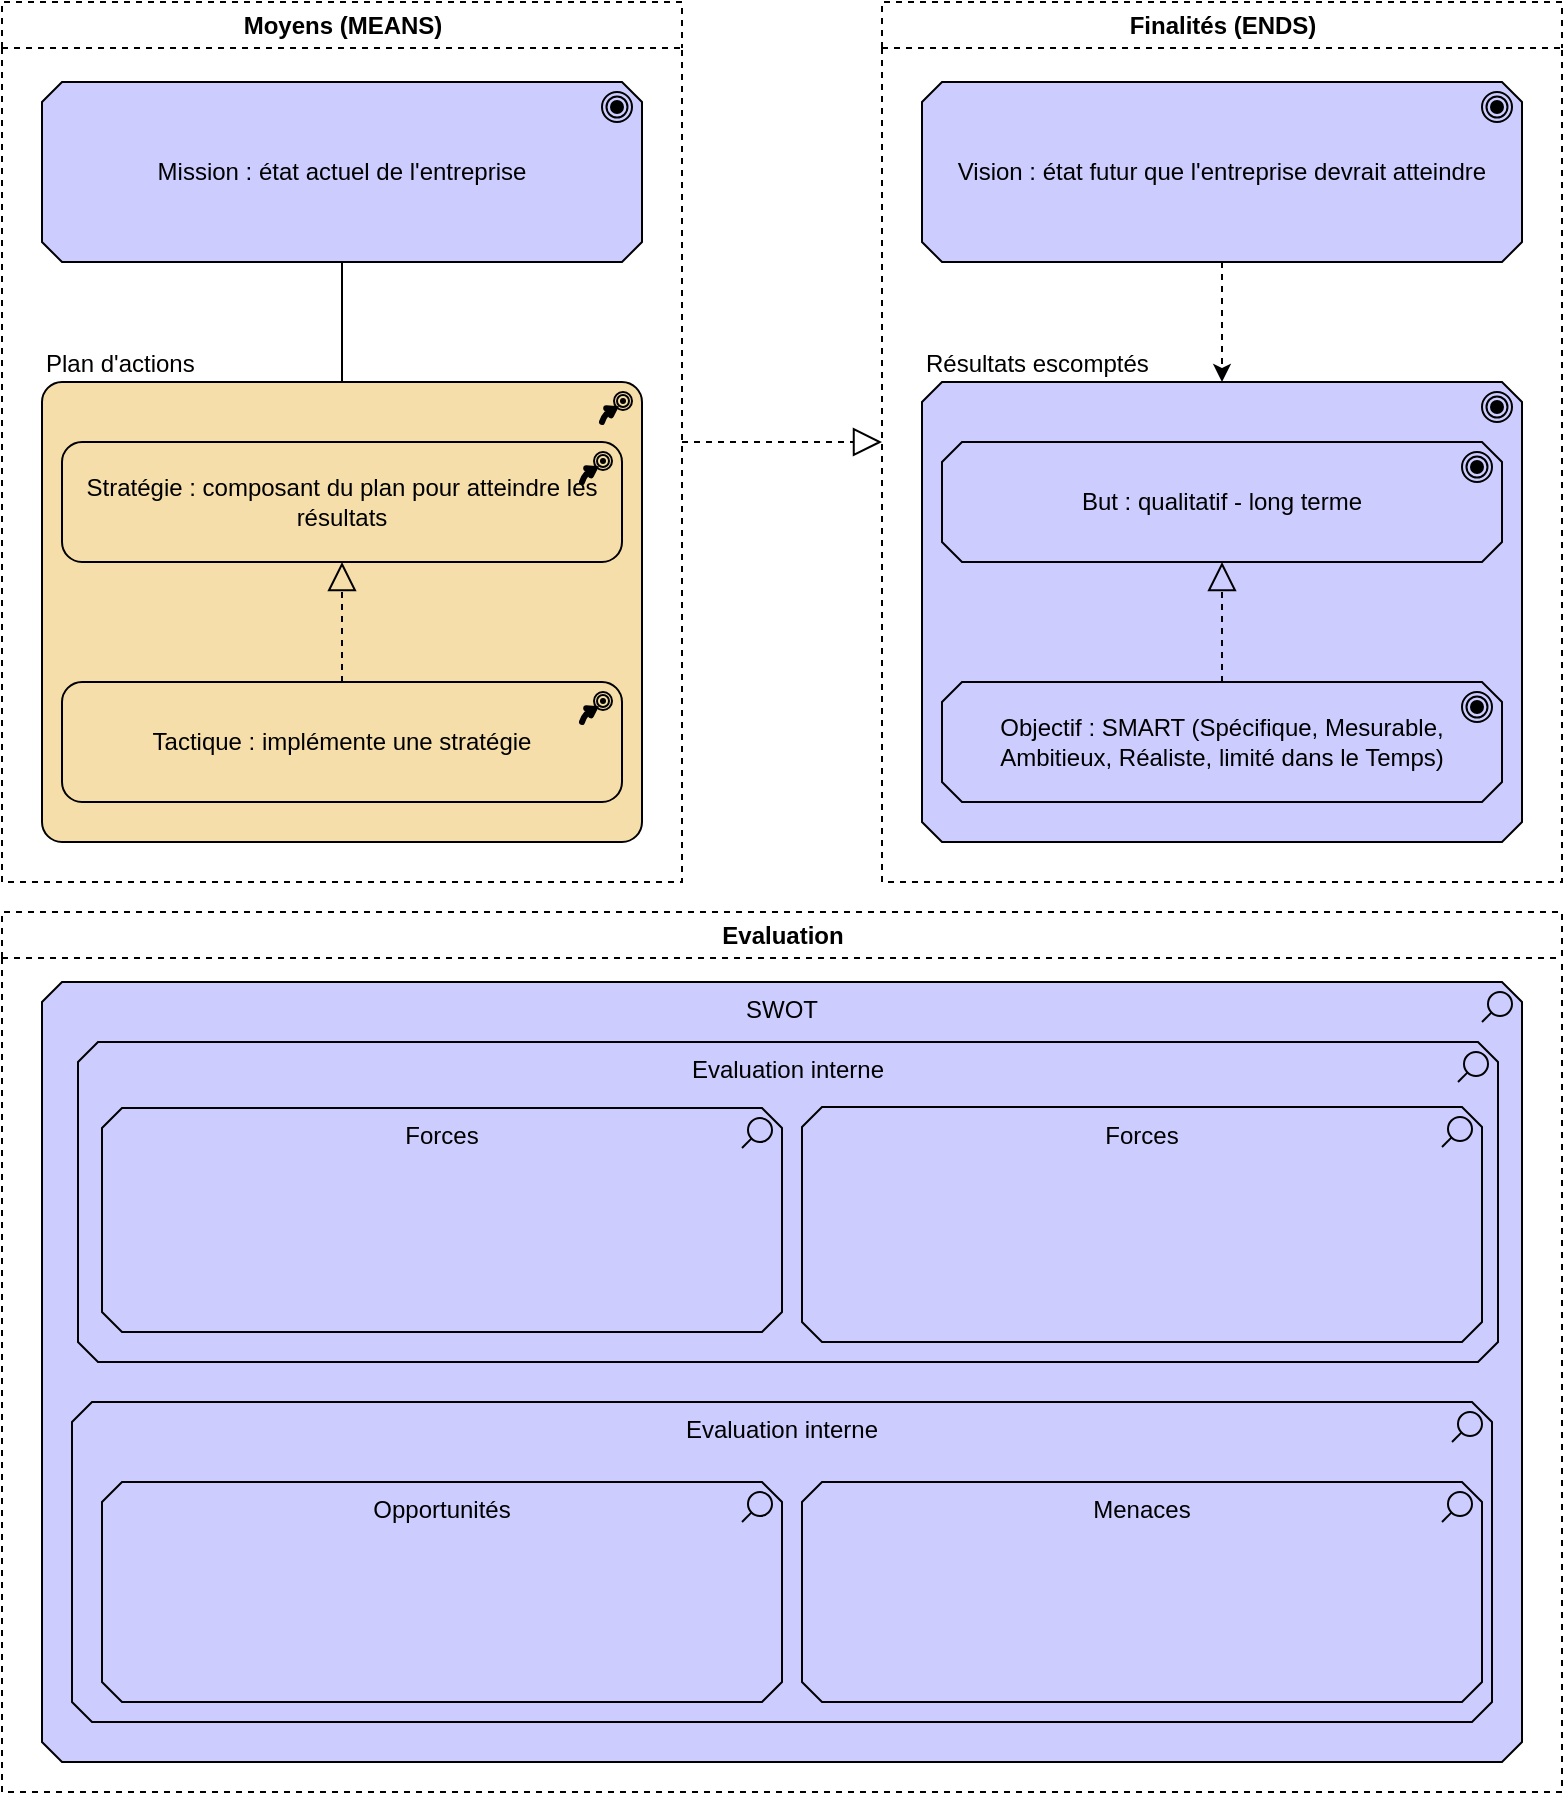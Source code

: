 <mxfile version="23.1.4" type="device">
  <diagram id="vyUpJP2zABHBVocjdXkO" name="Page-1">
    <mxGraphModel dx="933" dy="1248" grid="1" gridSize="10" guides="1" tooltips="1" connect="1" arrows="1" fold="1" page="1" pageScale="1" pageWidth="827" pageHeight="1169" math="0" shadow="0">
      <root>
        <mxCell id="0" />
        <mxCell id="1" parent="0" />
        <mxCell id="4-pv9mD09-mEgDfZBc4K-11" value="Finalités (ENDS)" style="swimlane;html=1;dashed=1;" parent="1" vertex="1">
          <mxGeometry x="460" y="20" width="340" height="440" as="geometry" />
        </mxCell>
        <mxCell id="4-pv9mD09-mEgDfZBc4K-14" style="edgeStyle=orthogonalEdgeStyle;rounded=0;orthogonalLoop=1;jettySize=auto;html=1;entryX=0.5;entryY=0;entryDx=0;entryDy=0;entryPerimeter=0;endArrow=classic;endFill=1;startArrow=none;startFill=0;dashed=1;" parent="4-pv9mD09-mEgDfZBc4K-11" source="4-pv9mD09-mEgDfZBc4K-12" target="4-pv9mD09-mEgDfZBc4K-13" edge="1">
          <mxGeometry relative="1" as="geometry" />
        </mxCell>
        <mxCell id="4-pv9mD09-mEgDfZBc4K-12" value="Vision : état futur que l&#39;entreprise devrait atteindre" style="html=1;outlineConnect=0;whiteSpace=wrap;fillColor=#CCCCFF;shape=mxgraph.archimate3.application;appType=goal;archiType=oct;" parent="4-pv9mD09-mEgDfZBc4K-11" vertex="1">
          <mxGeometry x="20" y="40" width="300" height="90" as="geometry" />
        </mxCell>
        <mxCell id="4-pv9mD09-mEgDfZBc4K-13" value="Résultats escomptés" style="html=1;outlineConnect=0;whiteSpace=wrap;fillColor=#CCCCFF;shape=mxgraph.archimate3.application;appType=goal;archiType=oct;labelPosition=center;verticalLabelPosition=top;align=left;verticalAlign=bottom;" parent="4-pv9mD09-mEgDfZBc4K-11" vertex="1">
          <mxGeometry x="20" y="190" width="300" height="230" as="geometry" />
        </mxCell>
        <mxCell id="4-pv9mD09-mEgDfZBc4K-15" value="But : qualitatif - long terme" style="html=1;outlineConnect=0;whiteSpace=wrap;fillColor=#CCCCFF;shape=mxgraph.archimate3.application;appType=goal;archiType=oct;" parent="4-pv9mD09-mEgDfZBc4K-11" vertex="1">
          <mxGeometry x="30" y="220" width="280" height="60" as="geometry" />
        </mxCell>
        <mxCell id="4-pv9mD09-mEgDfZBc4K-16" value="Objectif : SMART (Spécifique, Mesurable, Ambitieux, Réaliste, limité dans le Temps)" style="html=1;outlineConnect=0;whiteSpace=wrap;fillColor=#CCCCFF;shape=mxgraph.archimate3.application;appType=goal;archiType=oct;" parent="4-pv9mD09-mEgDfZBc4K-11" vertex="1">
          <mxGeometry x="30" y="340" width="280" height="60" as="geometry" />
        </mxCell>
        <mxCell id="4-pv9mD09-mEgDfZBc4K-19" value="" style="endArrow=block;dashed=1;endFill=0;endSize=12;html=1;rounded=0;entryX=0.5;entryY=1;entryDx=0;entryDy=0;entryPerimeter=0;" parent="4-pv9mD09-mEgDfZBc4K-11" source="4-pv9mD09-mEgDfZBc4K-16" target="4-pv9mD09-mEgDfZBc4K-15" edge="1">
          <mxGeometry width="160" relative="1" as="geometry">
            <mxPoint x="-200" y="350" as="sourcePoint" />
            <mxPoint x="-200" y="290" as="targetPoint" />
          </mxGeometry>
        </mxCell>
        <mxCell id="4-pv9mD09-mEgDfZBc4K-10" style="edgeStyle=orthogonalEdgeStyle;rounded=0;orthogonalLoop=1;jettySize=auto;html=1;entryX=0.5;entryY=1;entryDx=0;entryDy=0;entryPerimeter=0;endArrow=none;endFill=0;" parent="1" source="4-pv9mD09-mEgDfZBc4K-3" target="4-pv9mD09-mEgDfZBc4K-9" edge="1">
          <mxGeometry relative="1" as="geometry" />
        </mxCell>
        <mxCell id="4-pv9mD09-mEgDfZBc4K-3" value="Plan d&#39;actions" style="outlineConnect=0;whiteSpace=wrap;fillColor=#F5DEAA;shape=mxgraph.archimate3.application;appType=course;archiType=rounded;labelPosition=center;verticalLabelPosition=top;align=left;verticalAlign=bottom;spacingTop=0;html=1;horizontal=1;" parent="1" vertex="1">
          <mxGeometry x="40" y="210" width="300" height="230" as="geometry" />
        </mxCell>
        <mxCell id="4-pv9mD09-mEgDfZBc4K-4" value="Stratégie : composant du plan pour atteindre les résultats" style="outlineConnect=0;whiteSpace=wrap;fillColor=#F5DEAA;shape=mxgraph.archimate3.application;appType=course;archiType=rounded;labelPosition=center;verticalLabelPosition=middle;align=center;verticalAlign=middle;spacingTop=0;html=1;horizontal=1;" parent="1" vertex="1">
          <mxGeometry x="50" y="240" width="280" height="60" as="geometry" />
        </mxCell>
        <mxCell id="4-pv9mD09-mEgDfZBc4K-5" value="Tactique : implémente une stratégie" style="outlineConnect=0;whiteSpace=wrap;fillColor=#F5DEAA;shape=mxgraph.archimate3.application;appType=course;archiType=rounded;labelPosition=center;verticalLabelPosition=middle;align=center;verticalAlign=middle;spacingTop=0;html=1;horizontal=1;" parent="1" vertex="1">
          <mxGeometry x="50" y="360" width="280" height="60" as="geometry" />
        </mxCell>
        <mxCell id="4-pv9mD09-mEgDfZBc4K-7" value="" style="endArrow=block;dashed=1;endFill=0;endSize=12;html=1;rounded=0;exitX=0.5;exitY=0;exitDx=0;exitDy=0;exitPerimeter=0;" parent="1" source="4-pv9mD09-mEgDfZBc4K-5" target="4-pv9mD09-mEgDfZBc4K-4" edge="1">
          <mxGeometry width="160" relative="1" as="geometry">
            <mxPoint x="280" y="130" as="sourcePoint" />
            <mxPoint x="440" y="130" as="targetPoint" />
          </mxGeometry>
        </mxCell>
        <mxCell id="4-pv9mD09-mEgDfZBc4K-8" value="Moyens (MEANS)" style="swimlane;html=1;dashed=1;" parent="1" vertex="1">
          <mxGeometry x="20" y="20" width="340" height="440" as="geometry" />
        </mxCell>
        <mxCell id="4-pv9mD09-mEgDfZBc4K-9" value="Mission : état actuel de l&#39;entreprise" style="html=1;outlineConnect=0;whiteSpace=wrap;fillColor=#CCCCFF;shape=mxgraph.archimate3.application;appType=goal;archiType=oct;" parent="4-pv9mD09-mEgDfZBc4K-8" vertex="1">
          <mxGeometry x="20" y="40" width="300" height="90" as="geometry" />
        </mxCell>
        <mxCell id="4-pv9mD09-mEgDfZBc4K-20" value="" style="endArrow=block;dashed=1;endFill=0;endSize=12;html=1;rounded=0;entryX=0;entryY=0.5;entryDx=0;entryDy=0;exitX=1;exitY=0.5;exitDx=0;exitDy=0;" parent="1" source="4-pv9mD09-mEgDfZBc4K-8" target="4-pv9mD09-mEgDfZBc4K-11" edge="1">
          <mxGeometry width="160" relative="1" as="geometry">
            <mxPoint x="640" y="370" as="sourcePoint" />
            <mxPoint x="640" y="310" as="targetPoint" />
          </mxGeometry>
        </mxCell>
        <mxCell id="28kg1RmTMYybfg_PCbHH-3" value="SWOT" style="html=1;outlineConnect=0;whiteSpace=wrap;fillColor=#CCCCFF;shape=mxgraph.archimate3.application;appType=assess;archiType=oct;labelPosition=center;verticalLabelPosition=middle;align=center;verticalAlign=top;" vertex="1" parent="1">
          <mxGeometry x="40" y="510" width="740" height="390" as="geometry" />
        </mxCell>
        <mxCell id="28kg1RmTMYybfg_PCbHH-5" value="Evaluation interne" style="html=1;outlineConnect=0;whiteSpace=wrap;fillColor=#CCCCFF;shape=mxgraph.archimate3.application;appType=assess;archiType=oct;verticalAlign=top;" vertex="1" parent="1">
          <mxGeometry x="58" y="540" width="710" height="160" as="geometry" />
        </mxCell>
        <mxCell id="28kg1RmTMYybfg_PCbHH-6" value="Evaluation" style="swimlane;html=1;dashed=1;" vertex="1" parent="1">
          <mxGeometry x="20" y="475" width="780" height="440" as="geometry" />
        </mxCell>
        <mxCell id="28kg1RmTMYybfg_PCbHH-8" value="Forces" style="html=1;outlineConnect=0;whiteSpace=wrap;fillColor=#CCCCFF;shape=mxgraph.archimate3.application;appType=assess;archiType=oct;verticalAlign=top;" vertex="1" parent="28kg1RmTMYybfg_PCbHH-6">
          <mxGeometry x="50" y="98" width="340" height="112" as="geometry" />
        </mxCell>
        <mxCell id="28kg1RmTMYybfg_PCbHH-9" value="Forces" style="html=1;outlineConnect=0;whiteSpace=wrap;fillColor=#CCCCFF;shape=mxgraph.archimate3.application;appType=assess;archiType=oct;verticalAlign=top;" vertex="1" parent="1">
          <mxGeometry x="420" y="572.5" width="340" height="117.5" as="geometry" />
        </mxCell>
        <mxCell id="28kg1RmTMYybfg_PCbHH-10" value="Evaluation interne" style="html=1;outlineConnect=0;whiteSpace=wrap;fillColor=#CCCCFF;shape=mxgraph.archimate3.application;appType=assess;archiType=oct;verticalAlign=top;" vertex="1" parent="1">
          <mxGeometry x="55" y="720" width="710" height="160" as="geometry" />
        </mxCell>
        <mxCell id="28kg1RmTMYybfg_PCbHH-11" value="Opportunités" style="html=1;outlineConnect=0;whiteSpace=wrap;fillColor=#CCCCFF;shape=mxgraph.archimate3.application;appType=assess;archiType=oct;verticalAlign=top;" vertex="1" parent="1">
          <mxGeometry x="70" y="760" width="340" height="110" as="geometry" />
        </mxCell>
        <mxCell id="28kg1RmTMYybfg_PCbHH-12" value="Menaces" style="html=1;outlineConnect=0;whiteSpace=wrap;fillColor=#CCCCFF;shape=mxgraph.archimate3.application;appType=assess;archiType=oct;verticalAlign=top;" vertex="1" parent="1">
          <mxGeometry x="420" y="760" width="340" height="110" as="geometry" />
        </mxCell>
      </root>
    </mxGraphModel>
  </diagram>
</mxfile>
